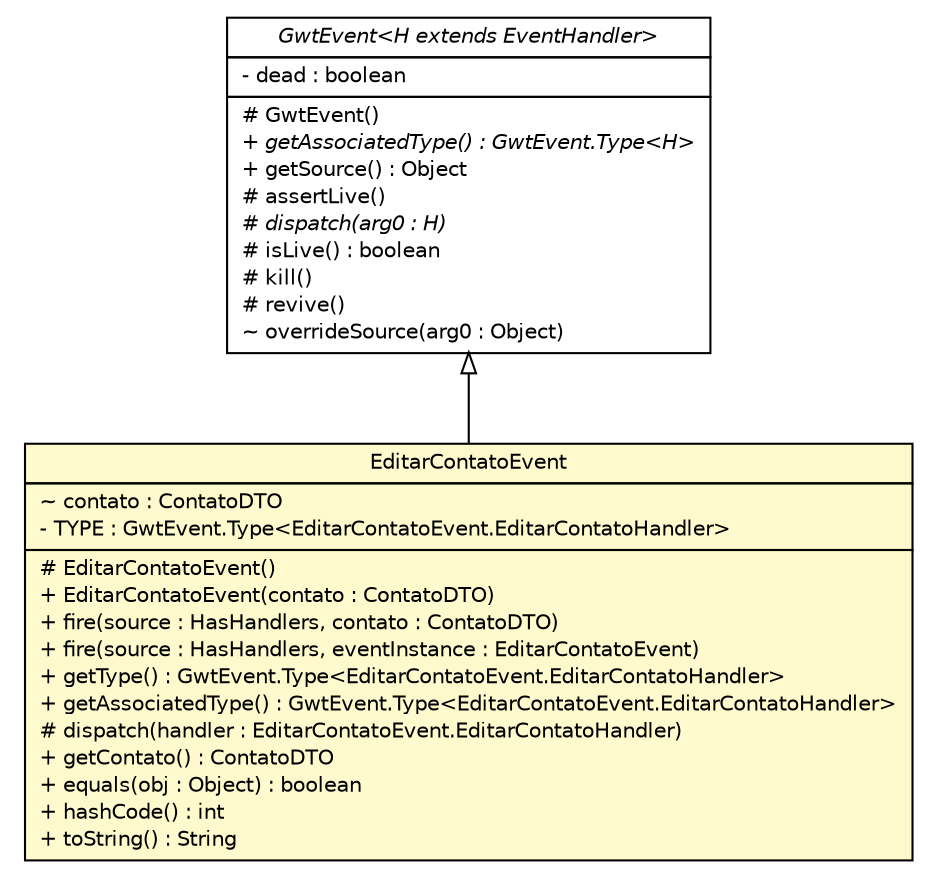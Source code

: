 #!/usr/local/bin/dot
#
# Class diagram 
# Generated by UMLGraph version 5.1 (http://www.umlgraph.org/)
#

digraph G {
	edge [fontname="Helvetica",fontsize=10,labelfontname="Helvetica",labelfontsize=10];
	node [fontname="Helvetica",fontsize=10,shape=plaintext];
	nodesep=0.25;
	ranksep=0.5;
	// br.net.meditec.client.events.EditarContatoEvent
	c2793 [label=<<table title="br.net.meditec.client.events.EditarContatoEvent" border="0" cellborder="1" cellspacing="0" cellpadding="2" port="p" bgcolor="lemonChiffon" href="./EditarContatoEvent.html">
		<tr><td><table border="0" cellspacing="0" cellpadding="1">
<tr><td align="center" balign="center"> EditarContatoEvent </td></tr>
		</table></td></tr>
		<tr><td><table border="0" cellspacing="0" cellpadding="1">
<tr><td align="left" balign="left"> ~ contato : ContatoDTO </td></tr>
<tr><td align="left" balign="left"> - TYPE : GwtEvent.Type&lt;EditarContatoEvent.EditarContatoHandler&gt; </td></tr>
		</table></td></tr>
		<tr><td><table border="0" cellspacing="0" cellpadding="1">
<tr><td align="left" balign="left"> # EditarContatoEvent() </td></tr>
<tr><td align="left" balign="left"> + EditarContatoEvent(contato : ContatoDTO) </td></tr>
<tr><td align="left" balign="left"> + fire(source : HasHandlers, contato : ContatoDTO) </td></tr>
<tr><td align="left" balign="left"> + fire(source : HasHandlers, eventInstance : EditarContatoEvent) </td></tr>
<tr><td align="left" balign="left"> + getType() : GwtEvent.Type&lt;EditarContatoEvent.EditarContatoHandler&gt; </td></tr>
<tr><td align="left" balign="left"> + getAssociatedType() : GwtEvent.Type&lt;EditarContatoEvent.EditarContatoHandler&gt; </td></tr>
<tr><td align="left" balign="left"> # dispatch(handler : EditarContatoEvent.EditarContatoHandler) </td></tr>
<tr><td align="left" balign="left"> + getContato() : ContatoDTO </td></tr>
<tr><td align="left" balign="left"> + equals(obj : Object) : boolean </td></tr>
<tr><td align="left" balign="left"> + hashCode() : int </td></tr>
<tr><td align="left" balign="left"> + toString() : String </td></tr>
		</table></td></tr>
		</table>>, fontname="Helvetica", fontcolor="black", fontsize=10.0];
	//br.net.meditec.client.events.EditarContatoEvent extends com.google.gwt.event.shared.GwtEvent<br.net.meditec.client.events.EditarContatoEvent.EditarContatoHandler>
	c2851:p -> c2793:p [dir=back,arrowtail=empty];
	// com.google.gwt.event.shared.GwtEvent<H extends com.google.gwt.event.shared.EventHandler>
	c2851 [label=<<table title="com.google.gwt.event.shared.GwtEvent" border="0" cellborder="1" cellspacing="0" cellpadding="2" port="p" href="http://java.sun.com/j2se/1.4.2/docs/api/com/google/gwt/event/shared/GwtEvent.html">
		<tr><td><table border="0" cellspacing="0" cellpadding="1">
<tr><td align="center" balign="center"><font face="Helvetica-Oblique"> GwtEvent&lt;H extends EventHandler&gt; </font></td></tr>
		</table></td></tr>
		<tr><td><table border="0" cellspacing="0" cellpadding="1">
<tr><td align="left" balign="left"> - dead : boolean </td></tr>
		</table></td></tr>
		<tr><td><table border="0" cellspacing="0" cellpadding="1">
<tr><td align="left" balign="left"> # GwtEvent() </td></tr>
<tr><td align="left" balign="left"><font face="Helvetica-Oblique" point-size="10.0"> + getAssociatedType() : GwtEvent.Type&lt;H&gt; </font></td></tr>
<tr><td align="left" balign="left"> + getSource() : Object </td></tr>
<tr><td align="left" balign="left"> # assertLive() </td></tr>
<tr><td align="left" balign="left"><font face="Helvetica-Oblique" point-size="10.0"> # dispatch(arg0 : H) </font></td></tr>
<tr><td align="left" balign="left"> # isLive() : boolean </td></tr>
<tr><td align="left" balign="left"> # kill() </td></tr>
<tr><td align="left" balign="left"> # revive() </td></tr>
<tr><td align="left" balign="left"> ~ overrideSource(arg0 : Object) </td></tr>
		</table></td></tr>
		</table>>, fontname="Helvetica", fontcolor="black", fontsize=10.0];
}

